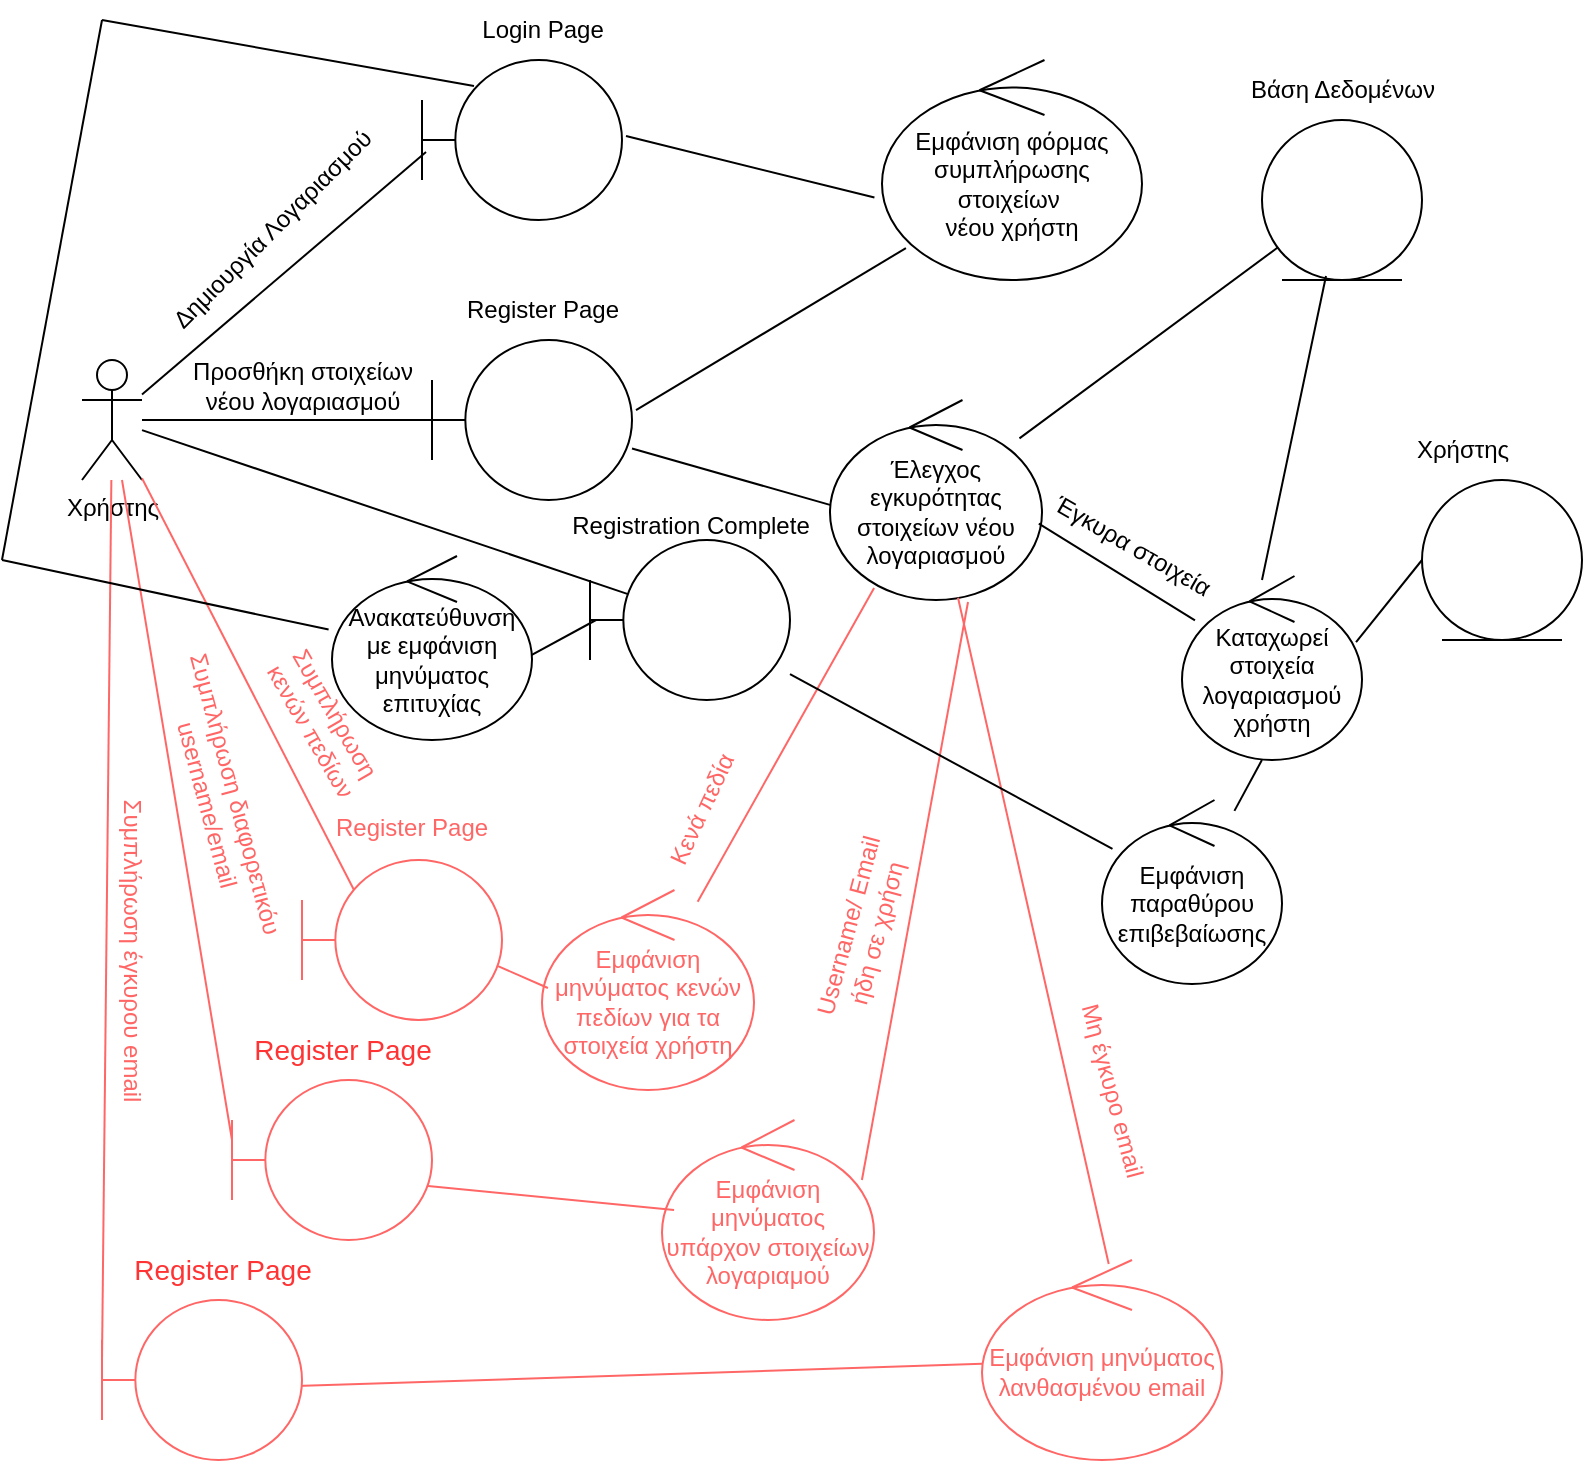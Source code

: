 <mxfile version="26.2.13">
  <diagram name="Σελίδα-1" id="Mw6Psrm5DA3uGWMe0xVA">
    <mxGraphModel dx="1190" dy="748" grid="1" gridSize="10" guides="1" tooltips="1" connect="1" arrows="1" fold="1" page="1" pageScale="1" pageWidth="827" pageHeight="1169" math="0" shadow="0">
      <root>
        <mxCell id="0" />
        <mxCell id="1" parent="0" />
        <mxCell id="BXcUPqe8ArisOZUgQsie-1" value="Χρήστης" style="shape=umlActor;verticalLabelPosition=bottom;verticalAlign=top;html=1;outlineConnect=0;" parent="1" vertex="1">
          <mxGeometry x="60" y="190" width="30" height="60" as="geometry" />
        </mxCell>
        <mxCell id="BXcUPqe8ArisOZUgQsie-2" value="" style="endArrow=none;html=1;rounded=0;entryX=0.02;entryY=0.575;entryDx=0;entryDy=0;entryPerimeter=0;" parent="1" source="BXcUPqe8ArisOZUgQsie-1" target="BXcUPqe8ArisOZUgQsie-4" edge="1">
          <mxGeometry width="50" height="50" relative="1" as="geometry">
            <mxPoint x="390" y="290" as="sourcePoint" />
            <mxPoint x="220" y="100" as="targetPoint" />
          </mxGeometry>
        </mxCell>
        <mxCell id="BXcUPqe8ArisOZUgQsie-3" value="Δημιουργία Λογαριασμού" style="text;html=1;align=center;verticalAlign=middle;resizable=0;points=[];autosize=1;strokeColor=none;fillColor=none;rotation=-45;" parent="1" vertex="1">
          <mxGeometry x="75" y="110" width="160" height="30" as="geometry" />
        </mxCell>
        <mxCell id="BXcUPqe8ArisOZUgQsie-4" value="" style="shape=umlBoundary;whiteSpace=wrap;html=1;" parent="1" vertex="1">
          <mxGeometry x="230" y="40" width="100" height="80" as="geometry" />
        </mxCell>
        <mxCell id="BXcUPqe8ArisOZUgQsie-5" value="Login Page" style="text;html=1;align=center;verticalAlign=middle;resizable=0;points=[];autosize=1;strokeColor=none;fillColor=none;" parent="1" vertex="1">
          <mxGeometry x="250" y="10" width="80" height="30" as="geometry" />
        </mxCell>
        <mxCell id="BXcUPqe8ArisOZUgQsie-6" value="" style="endArrow=none;html=1;rounded=0;exitX=1.02;exitY=0.475;exitDx=0;exitDy=0;exitPerimeter=0;entryX=-0.029;entryY=0.625;entryDx=0;entryDy=0;entryPerimeter=0;" parent="1" source="BXcUPqe8ArisOZUgQsie-4" target="BXcUPqe8ArisOZUgQsie-7" edge="1">
          <mxGeometry width="50" height="50" relative="1" as="geometry">
            <mxPoint x="120" y="216" as="sourcePoint" />
            <mxPoint x="470" y="100" as="targetPoint" />
          </mxGeometry>
        </mxCell>
        <mxCell id="BXcUPqe8ArisOZUgQsie-7" value="Εμφάνιση φόρμας συμπλήρωσης&lt;div&gt;στοιχείων&amp;nbsp;&lt;/div&gt;&lt;div&gt;νέου χρήστη&lt;/div&gt;" style="ellipse;shape=umlControl;whiteSpace=wrap;html=1;" parent="1" vertex="1">
          <mxGeometry x="460" y="40" width="130" height="110" as="geometry" />
        </mxCell>
        <mxCell id="BXcUPqe8ArisOZUgQsie-9" value="" style="endArrow=none;html=1;rounded=0;entryX=0;entryY=0.5;entryDx=0;entryDy=0;entryPerimeter=0;" parent="1" source="BXcUPqe8ArisOZUgQsie-1" target="BXcUPqe8ArisOZUgQsie-11" edge="1">
          <mxGeometry width="50" height="50" relative="1" as="geometry">
            <mxPoint x="332" y="108" as="sourcePoint" />
            <mxPoint x="210" y="220" as="targetPoint" />
          </mxGeometry>
        </mxCell>
        <mxCell id="BXcUPqe8ArisOZUgQsie-11" value="" style="shape=umlBoundary;whiteSpace=wrap;html=1;" parent="1" vertex="1">
          <mxGeometry x="235" y="180" width="100" height="80" as="geometry" />
        </mxCell>
        <mxCell id="BXcUPqe8ArisOZUgQsie-13" value="Register Page" style="text;html=1;align=center;verticalAlign=middle;resizable=0;points=[];autosize=1;strokeColor=none;fillColor=none;" parent="1" vertex="1">
          <mxGeometry x="240" y="150" width="100" height="30" as="geometry" />
        </mxCell>
        <mxCell id="BXcUPqe8ArisOZUgQsie-14" value="" style="endArrow=none;html=1;rounded=0;exitX=1.02;exitY=0.438;exitDx=0;exitDy=0;exitPerimeter=0;entryX=0.092;entryY=0.855;entryDx=0;entryDy=0;entryPerimeter=0;" parent="1" source="BXcUPqe8ArisOZUgQsie-11" target="BXcUPqe8ArisOZUgQsie-7" edge="1">
          <mxGeometry width="50" height="50" relative="1" as="geometry">
            <mxPoint x="332" y="108" as="sourcePoint" />
            <mxPoint x="466" y="119" as="targetPoint" />
          </mxGeometry>
        </mxCell>
        <mxCell id="BXcUPqe8ArisOZUgQsie-15" value="" style="endArrow=none;html=1;rounded=0;entryX=0.008;entryY=0.527;entryDx=0;entryDy=0;entryPerimeter=0;" parent="1" source="BXcUPqe8ArisOZUgQsie-11" target="BXcUPqe8ArisOZUgQsie-16" edge="1">
          <mxGeometry width="50" height="50" relative="1" as="geometry">
            <mxPoint x="332" y="225" as="sourcePoint" />
            <mxPoint x="460" y="250" as="targetPoint" />
          </mxGeometry>
        </mxCell>
        <mxCell id="BXcUPqe8ArisOZUgQsie-16" value="Έλεγχος εγκυρότητας στοιχείων νέου λογαριασμού" style="ellipse;shape=umlControl;whiteSpace=wrap;html=1;" parent="1" vertex="1">
          <mxGeometry x="434" y="210" width="106" height="100" as="geometry" />
        </mxCell>
        <mxCell id="BXcUPqe8ArisOZUgQsie-17" value="" style="endArrow=none;html=1;rounded=0;" parent="1" source="BXcUPqe8ArisOZUgQsie-16" target="BXcUPqe8ArisOZUgQsie-18" edge="1">
          <mxGeometry width="50" height="50" relative="1" as="geometry">
            <mxPoint x="330" y="237" as="sourcePoint" />
            <mxPoint x="650" y="160" as="targetPoint" />
          </mxGeometry>
        </mxCell>
        <mxCell id="BXcUPqe8ArisOZUgQsie-18" value="" style="ellipse;shape=umlEntity;whiteSpace=wrap;html=1;" parent="1" vertex="1">
          <mxGeometry x="650" y="70" width="80" height="80" as="geometry" />
        </mxCell>
        <mxCell id="BXcUPqe8ArisOZUgQsie-19" value="Βάση Δεδομένων" style="text;html=1;align=center;verticalAlign=middle;resizable=0;points=[];autosize=1;strokeColor=none;fillColor=none;" parent="1" vertex="1">
          <mxGeometry x="630" y="40" width="120" height="30" as="geometry" />
        </mxCell>
        <mxCell id="BXcUPqe8ArisOZUgQsie-20" value="" style="endArrow=none;html=1;rounded=0;exitX=0.985;exitY=0.618;exitDx=0;exitDy=0;exitPerimeter=0;" parent="1" source="BXcUPqe8ArisOZUgQsie-16" target="BXcUPqe8ArisOZUgQsie-21" edge="1">
          <mxGeometry width="50" height="50" relative="1" as="geometry">
            <mxPoint x="330" y="237" as="sourcePoint" />
            <mxPoint x="630" y="288" as="targetPoint" />
          </mxGeometry>
        </mxCell>
        <mxCell id="BXcUPqe8ArisOZUgQsie-21" value="Καταχωρεί στοιχεία λογαριασμού χρήστη" style="ellipse;shape=umlControl;whiteSpace=wrap;html=1;" parent="1" vertex="1">
          <mxGeometry x="610" y="298" width="90" height="92" as="geometry" />
        </mxCell>
        <mxCell id="BXcUPqe8ArisOZUgQsie-22" value="" style="endArrow=none;html=1;rounded=0;entryX=0.4;entryY=0.975;entryDx=0;entryDy=0;entryPerimeter=0;" parent="1" target="BXcUPqe8ArisOZUgQsie-18" edge="1">
          <mxGeometry width="50" height="50" relative="1" as="geometry">
            <mxPoint x="650" y="300" as="sourcePoint" />
            <mxPoint x="630" y="300" as="targetPoint" />
          </mxGeometry>
        </mxCell>
        <mxCell id="BXcUPqe8ArisOZUgQsie-23" value="" style="endArrow=none;html=1;rounded=0;entryX=0.967;entryY=0.359;entryDx=0;entryDy=0;entryPerimeter=0;exitX=0;exitY=0.5;exitDx=0;exitDy=0;" parent="1" source="BXcUPqe8ArisOZUgQsie-24" target="BXcUPqe8ArisOZUgQsie-21" edge="1">
          <mxGeometry width="50" height="50" relative="1" as="geometry">
            <mxPoint x="730" y="250" as="sourcePoint" />
            <mxPoint x="630" y="300" as="targetPoint" />
          </mxGeometry>
        </mxCell>
        <mxCell id="BXcUPqe8ArisOZUgQsie-24" value="" style="ellipse;shape=umlEntity;whiteSpace=wrap;html=1;" parent="1" vertex="1">
          <mxGeometry x="730" y="250" width="80" height="80" as="geometry" />
        </mxCell>
        <mxCell id="BXcUPqe8ArisOZUgQsie-25" value="Χρήστης" style="text;html=1;align=center;verticalAlign=middle;resizable=0;points=[];autosize=1;strokeColor=none;fillColor=none;" parent="1" vertex="1">
          <mxGeometry x="715" y="220" width="70" height="30" as="geometry" />
        </mxCell>
        <mxCell id="BXcUPqe8ArisOZUgQsie-26" value="Έγκυρα στοιχεία" style="text;html=1;align=center;verticalAlign=middle;resizable=0;points=[];autosize=1;strokeColor=none;fillColor=none;rotation=30;" parent="1" vertex="1">
          <mxGeometry x="530" y="268" width="110" height="30" as="geometry" />
        </mxCell>
        <mxCell id="BXcUPqe8ArisOZUgQsie-27" value="" style="endArrow=none;html=1;rounded=0;exitX=0.208;exitY=0.94;exitDx=0;exitDy=0;exitPerimeter=0;strokeColor=#FF6666;" parent="1" source="BXcUPqe8ArisOZUgQsie-16" target="BXcUPqe8ArisOZUgQsie-29" edge="1">
          <mxGeometry width="50" height="50" relative="1" as="geometry">
            <mxPoint x="528" y="292" as="sourcePoint" />
            <mxPoint x="310" y="340" as="targetPoint" />
          </mxGeometry>
        </mxCell>
        <mxCell id="BXcUPqe8ArisOZUgQsie-28" value="&lt;font style=&quot;color: rgb(255, 102, 102);&quot;&gt;Κενά πεδία&lt;/font&gt;" style="text;html=1;align=center;verticalAlign=middle;resizable=0;points=[];autosize=1;strokeColor=none;fillColor=none;rotation=-65;" parent="1" vertex="1">
          <mxGeometry x="330" y="400" width="80" height="30" as="geometry" />
        </mxCell>
        <mxCell id="BXcUPqe8ArisOZUgQsie-29" value="&lt;font style=&quot;color: rgb(255, 102, 102);&quot;&gt;Εμφάνιση μηνύματος κενών πεδίων για τα στοιχεία χρήστη&lt;/font&gt;" style="ellipse;shape=umlControl;whiteSpace=wrap;html=1;strokeColor=#FF6666;" parent="1" vertex="1">
          <mxGeometry x="290" y="455" width="106" height="100" as="geometry" />
        </mxCell>
        <mxCell id="BXcUPqe8ArisOZUgQsie-30" value="" style="shape=umlBoundary;whiteSpace=wrap;html=1;strokeColor=#FF6666;" parent="1" vertex="1">
          <mxGeometry x="170" y="440" width="100" height="80" as="geometry" />
        </mxCell>
        <mxCell id="BXcUPqe8ArisOZUgQsie-31" value="" style="endArrow=none;html=1;rounded=0;entryX=0.028;entryY=0.49;entryDx=0;entryDy=0;entryPerimeter=0;exitX=0.98;exitY=0.663;exitDx=0;exitDy=0;exitPerimeter=0;strokeColor=#FF6666;" parent="1" source="BXcUPqe8ArisOZUgQsie-30" target="BXcUPqe8ArisOZUgQsie-29" edge="1">
          <mxGeometry width="50" height="50" relative="1" as="geometry">
            <mxPoint x="330" y="248" as="sourcePoint" />
            <mxPoint x="425" y="283" as="targetPoint" />
          </mxGeometry>
        </mxCell>
        <mxCell id="BXcUPqe8ArisOZUgQsie-32" value="" style="endArrow=none;html=1;rounded=0;entryX=0.26;entryY=0.188;entryDx=0;entryDy=0;entryPerimeter=0;strokeColor=#FF6666;" parent="1" source="BXcUPqe8ArisOZUgQsie-1" target="BXcUPqe8ArisOZUgQsie-30" edge="1">
          <mxGeometry width="50" height="50" relative="1" as="geometry">
            <mxPoint x="120" y="230" as="sourcePoint" />
            <mxPoint x="230" y="230" as="targetPoint" />
          </mxGeometry>
        </mxCell>
        <mxCell id="BXcUPqe8ArisOZUgQsie-33" value="Προσθήκη στοιχείων&lt;div&gt;νέου λογαριασμού&lt;/div&gt;" style="text;html=1;align=center;verticalAlign=middle;resizable=0;points=[];autosize=1;strokeColor=none;fillColor=none;" parent="1" vertex="1">
          <mxGeometry x="105" y="183" width="130" height="40" as="geometry" />
        </mxCell>
        <mxCell id="BXcUPqe8ArisOZUgQsie-34" value="&lt;font style=&quot;color: rgb(255, 102, 102);&quot;&gt;Συμπλήρωση&lt;/font&gt;&lt;div&gt;&lt;font style=&quot;color: rgb(255, 102, 102);&quot;&gt;&amp;nbsp;κενών πεδίων&lt;/font&gt;&lt;/div&gt;" style="text;html=1;align=center;verticalAlign=middle;resizable=0;points=[];autosize=1;strokeColor=none;fillColor=none;rotation=60;" parent="1" vertex="1">
          <mxGeometry x="130" y="350" width="100" height="40" as="geometry" />
        </mxCell>
        <mxCell id="BXcUPqe8ArisOZUgQsie-35" value="" style="endArrow=none;html=1;rounded=0;exitX=0.651;exitY=1.01;exitDx=0;exitDy=0;exitPerimeter=0;strokeColor=#FF6666;entryX=0.943;entryY=0.3;entryDx=0;entryDy=0;entryPerimeter=0;" parent="1" source="BXcUPqe8ArisOZUgQsie-16" target="BXcUPqe8ArisOZUgQsie-37" edge="1">
          <mxGeometry width="50" height="50" relative="1" as="geometry">
            <mxPoint x="528" y="292" as="sourcePoint" />
            <mxPoint x="440" y="500" as="targetPoint" />
          </mxGeometry>
        </mxCell>
        <mxCell id="BXcUPqe8ArisOZUgQsie-36" value="&lt;font style=&quot;color: rgb(255, 102, 102);&quot;&gt;Username/ Email&lt;/font&gt;&lt;div&gt;&lt;font style=&quot;color: rgb(255, 102, 102);&quot;&gt;ήδη σε χρήση&lt;/font&gt;&lt;/div&gt;" style="text;html=1;align=center;verticalAlign=middle;resizable=0;points=[];autosize=1;strokeColor=none;fillColor=none;rotation=-75;" parent="1" vertex="1">
          <mxGeometry x="390" y="455" width="120" height="40" as="geometry" />
        </mxCell>
        <mxCell id="BXcUPqe8ArisOZUgQsie-37" value="&lt;font style=&quot;color: rgb(255, 102, 102);&quot;&gt;Εμφάνιση μηνύματος υπάρχον στοιχείων λογαριαμού&lt;/font&gt;" style="ellipse;shape=umlControl;whiteSpace=wrap;html=1;strokeColor=#FF6666;" parent="1" vertex="1">
          <mxGeometry x="350" y="570" width="106" height="100" as="geometry" />
        </mxCell>
        <mxCell id="BXcUPqe8ArisOZUgQsie-38" value="" style="shape=umlBoundary;whiteSpace=wrap;html=1;strokeColor=#FF6666;" parent="1" vertex="1">
          <mxGeometry x="135" y="550" width="100" height="80" as="geometry" />
        </mxCell>
        <mxCell id="BXcUPqe8ArisOZUgQsie-39" value="" style="endArrow=none;html=1;rounded=0;entryX=0.057;entryY=0.45;entryDx=0;entryDy=0;entryPerimeter=0;exitX=0.98;exitY=0.663;exitDx=0;exitDy=0;exitPerimeter=0;strokeColor=#FF6666;" parent="1" source="BXcUPqe8ArisOZUgQsie-38" target="BXcUPqe8ArisOZUgQsie-37" edge="1">
          <mxGeometry width="50" height="50" relative="1" as="geometry">
            <mxPoint x="350" y="358" as="sourcePoint" />
            <mxPoint x="313" y="499" as="targetPoint" />
          </mxGeometry>
        </mxCell>
        <mxCell id="BXcUPqe8ArisOZUgQsie-41" value="&lt;span style=&quot;font-family: Helvetica; font-size: 12px; font-style: normal; font-variant-ligatures: normal; font-variant-caps: normal; font-weight: 400; letter-spacing: normal; orphans: 2; text-align: center; text-indent: 0px; text-transform: none; widows: 2; word-spacing: 0px; -webkit-text-stroke-width: 0px; white-space: nowrap; text-decoration-thickness: initial; text-decoration-style: initial; text-decoration-color: initial; float: none; display: inline !important;&quot;&gt;&lt;font style=&quot;color: rgb(255, 102, 102);&quot;&gt;Register Page&lt;/font&gt;&lt;/span&gt;" style="text;whiteSpace=wrap;html=1;" parent="1" vertex="1">
          <mxGeometry x="185" y="410" width="110" height="40" as="geometry" />
        </mxCell>
        <mxCell id="BXcUPqe8ArisOZUgQsie-43" value="" style="endArrow=none;html=1;rounded=0;entryX=0;entryY=0.375;entryDx=0;entryDy=0;entryPerimeter=0;strokeColor=#FF6666;" parent="1" source="BXcUPqe8ArisOZUgQsie-1" target="BXcUPqe8ArisOZUgQsie-38" edge="1">
          <mxGeometry width="50" height="50" relative="1" as="geometry">
            <mxPoint x="268" y="383" as="sourcePoint" />
            <mxPoint x="303" y="399" as="targetPoint" />
          </mxGeometry>
        </mxCell>
        <mxCell id="BXcUPqe8ArisOZUgQsie-44" value="&lt;font style=&quot;color: rgb(255, 102, 102);&quot;&gt;Συμπλήρωση διαφορετικόυ&amp;nbsp;&lt;/font&gt;&lt;div&gt;&lt;font style=&quot;color: rgb(255, 102, 102);&quot;&gt;username/email&lt;/font&gt;&lt;/div&gt;" style="text;html=1;align=center;verticalAlign=middle;resizable=0;points=[];autosize=1;strokeColor=none;fillColor=none;rotation=75;" parent="1" vertex="1">
          <mxGeometry x="45" y="390" width="170" height="40" as="geometry" />
        </mxCell>
        <mxCell id="BXcUPqe8ArisOZUgQsie-45" value="" style="endArrow=none;html=1;rounded=0;strokeColor=#FF6666;entryX=0.528;entryY=0.02;entryDx=0;entryDy=0;entryPerimeter=0;" parent="1" source="BXcUPqe8ArisOZUgQsie-16" target="BXcUPqe8ArisOZUgQsie-46" edge="1">
          <mxGeometry width="50" height="50" relative="1" as="geometry">
            <mxPoint x="540" y="360" as="sourcePoint" />
            <mxPoint x="560" y="510" as="targetPoint" />
          </mxGeometry>
        </mxCell>
        <mxCell id="BXcUPqe8ArisOZUgQsie-46" value="&lt;font style=&quot;color: rgb(255, 102, 102);&quot;&gt;Εμφάνιση μηνύματος λανθασμένου email&lt;/font&gt;" style="ellipse;shape=umlControl;whiteSpace=wrap;html=1;strokeColor=#FF6666;" parent="1" vertex="1">
          <mxGeometry x="510" y="640" width="120" height="100" as="geometry" />
        </mxCell>
        <mxCell id="BXcUPqe8ArisOZUgQsie-47" value="&lt;font style=&quot;color: rgb(255, 102, 102);&quot;&gt;Μη έγκυρο email&lt;/font&gt;" style="text;html=1;align=center;verticalAlign=middle;resizable=0;points=[];autosize=1;strokeColor=none;fillColor=none;rotation=75;" parent="1" vertex="1">
          <mxGeometry x="520" y="540" width="110" height="30" as="geometry" />
        </mxCell>
        <mxCell id="BXcUPqe8ArisOZUgQsie-48" value="" style="endArrow=none;html=1;rounded=0;strokeColor=#FF6666;exitX=0.97;exitY=0.538;exitDx=0;exitDy=0;exitPerimeter=0;" parent="1" source="BXcUPqe8ArisOZUgQsie-50" target="BXcUPqe8ArisOZUgQsie-46" edge="1">
          <mxGeometry width="50" height="50" relative="1" as="geometry">
            <mxPoint x="200" y="620" as="sourcePoint" />
            <mxPoint x="356" y="515" as="targetPoint" />
          </mxGeometry>
        </mxCell>
        <mxCell id="BXcUPqe8ArisOZUgQsie-49" value="" style="endArrow=none;html=1;rounded=0;strokeColor=#FF6666;entryX=0;entryY=0.375;entryDx=0;entryDy=0;entryPerimeter=0;" parent="1" source="BXcUPqe8ArisOZUgQsie-1" target="BXcUPqe8ArisOZUgQsie-50" edge="1">
          <mxGeometry width="50" height="50" relative="1" as="geometry">
            <mxPoint x="88" y="260" as="sourcePoint" />
            <mxPoint x="60" y="620" as="targetPoint" />
          </mxGeometry>
        </mxCell>
        <mxCell id="BXcUPqe8ArisOZUgQsie-50" value="" style="shape=umlBoundary;whiteSpace=wrap;html=1;strokeColor=#FF6666;" parent="1" vertex="1">
          <mxGeometry x="70" y="660" width="100" height="80" as="geometry" />
        </mxCell>
        <mxCell id="BXcUPqe8ArisOZUgQsie-52" value="&lt;font style=&quot;color: rgb(255, 102, 102);&quot;&gt;Συμπλήρωση έγκυρου&amp;nbsp;&lt;/font&gt;&lt;span style=&quot;color: rgb(255, 102, 102); background-color: transparent;&quot;&gt;email&lt;/span&gt;" style="text;html=1;align=center;verticalAlign=middle;resizable=0;points=[];autosize=1;strokeColor=none;fillColor=none;rotation=90;" parent="1" vertex="1">
          <mxGeometry y="470" width="170" height="30" as="geometry" />
        </mxCell>
        <mxCell id="BXcUPqe8ArisOZUgQsie-53" value="" style="endArrow=none;html=1;rounded=0;entryX=0.444;entryY=1;entryDx=0;entryDy=0;entryPerimeter=0;" parent="1" source="BXcUPqe8ArisOZUgQsie-55" target="BXcUPqe8ArisOZUgQsie-21" edge="1">
          <mxGeometry width="50" height="50" relative="1" as="geometry">
            <mxPoint x="610" y="430" as="sourcePoint" />
            <mxPoint x="692" y="158" as="targetPoint" />
          </mxGeometry>
        </mxCell>
        <mxCell id="BXcUPqe8ArisOZUgQsie-55" value="Εμφάνιση παραθύρου επιβεβαίωσης" style="ellipse;shape=umlControl;whiteSpace=wrap;html=1;" parent="1" vertex="1">
          <mxGeometry x="570" y="410" width="90" height="92" as="geometry" />
        </mxCell>
        <mxCell id="BXcUPqe8ArisOZUgQsie-56" value="" style="endArrow=none;html=1;rounded=0;" parent="1" source="BXcUPqe8ArisOZUgQsie-57" target="BXcUPqe8ArisOZUgQsie-55" edge="1">
          <mxGeometry width="50" height="50" relative="1" as="geometry">
            <mxPoint x="320" y="320" as="sourcePoint" />
            <mxPoint x="425" y="283" as="targetPoint" />
          </mxGeometry>
        </mxCell>
        <mxCell id="BXcUPqe8ArisOZUgQsie-57" value="" style="shape=umlBoundary;whiteSpace=wrap;html=1;" parent="1" vertex="1">
          <mxGeometry x="314" y="280" width="100" height="80" as="geometry" />
        </mxCell>
        <mxCell id="BXcUPqe8ArisOZUgQsie-61" value="" style="endArrow=none;html=1;rounded=0;entryX=0.19;entryY=0.338;entryDx=0;entryDy=0;entryPerimeter=0;" parent="1" source="BXcUPqe8ArisOZUgQsie-1" target="BXcUPqe8ArisOZUgQsie-57" edge="1">
          <mxGeometry width="50" height="50" relative="1" as="geometry">
            <mxPoint x="345" y="250" as="sourcePoint" />
            <mxPoint x="425" y="283" as="targetPoint" />
          </mxGeometry>
        </mxCell>
        <mxCell id="BXcUPqe8ArisOZUgQsie-63" value="" style="endArrow=none;html=1;rounded=0;entryX=0.03;entryY=0.5;entryDx=0;entryDy=0;entryPerimeter=0;exitX=0.99;exitY=0.543;exitDx=0;exitDy=0;exitPerimeter=0;" parent="1" source="BXcUPqe8ArisOZUgQsie-64" target="BXcUPqe8ArisOZUgQsie-57" edge="1">
          <mxGeometry width="50" height="50" relative="1" as="geometry">
            <mxPoint x="200" y="310" as="sourcePoint" />
            <mxPoint x="425" y="283" as="targetPoint" />
          </mxGeometry>
        </mxCell>
        <mxCell id="BXcUPqe8ArisOZUgQsie-64" value="Ανακατεύθυνση με εμφάνιση μηνύματος επιτυχίας" style="ellipse;shape=umlControl;whiteSpace=wrap;html=1;" parent="1" vertex="1">
          <mxGeometry x="185" y="288" width="100" height="92" as="geometry" />
        </mxCell>
        <mxCell id="BXcUPqe8ArisOZUgQsie-65" value="" style="endArrow=none;html=1;rounded=0;entryX=-0.017;entryY=0.4;entryDx=0;entryDy=0;entryPerimeter=0;" parent="1" target="BXcUPqe8ArisOZUgQsie-64" edge="1">
          <mxGeometry width="50" height="50" relative="1" as="geometry">
            <mxPoint x="20" y="290" as="sourcePoint" />
            <mxPoint x="260" y="322.5" as="targetPoint" />
          </mxGeometry>
        </mxCell>
        <mxCell id="BXcUPqe8ArisOZUgQsie-66" value="" style="endArrow=none;html=1;rounded=0;" parent="1" edge="1">
          <mxGeometry width="50" height="50" relative="1" as="geometry">
            <mxPoint x="70" y="20" as="sourcePoint" />
            <mxPoint x="20" y="290" as="targetPoint" />
          </mxGeometry>
        </mxCell>
        <mxCell id="BXcUPqe8ArisOZUgQsie-67" value="" style="endArrow=none;html=1;rounded=0;entryX=0.26;entryY=0.163;entryDx=0;entryDy=0;entryPerimeter=0;" parent="1" target="BXcUPqe8ArisOZUgQsie-4" edge="1">
          <mxGeometry width="50" height="50" relative="1" as="geometry">
            <mxPoint x="70" y="20" as="sourcePoint" />
            <mxPoint x="219" y="332" as="targetPoint" />
          </mxGeometry>
        </mxCell>
        <mxCell id="7uAQ8hEkQgXuzFRkugAB-1" value="Register Page" style="text;html=1;align=center;verticalAlign=middle;resizable=0;points=[];autosize=1;strokeColor=none;fillColor=none;fontColor=#FF3333;fontSize=14;" parent="1" vertex="1">
          <mxGeometry x="135" y="520" width="110" height="30" as="geometry" />
        </mxCell>
        <mxCell id="7uAQ8hEkQgXuzFRkugAB-3" value="Register Page" style="text;html=1;align=center;verticalAlign=middle;resizable=0;points=[];autosize=1;strokeColor=none;fillColor=none;fontColor=#FF3333;fontSize=14;" parent="1" vertex="1">
          <mxGeometry x="75" y="630" width="110" height="30" as="geometry" />
        </mxCell>
        <mxCell id="oRIVJLCgKwWBJPCzrSqV-1" value="Registration Complete" style="text;html=1;align=center;verticalAlign=middle;resizable=0;points=[];autosize=1;strokeColor=none;fillColor=none;" vertex="1" parent="1">
          <mxGeometry x="294" y="258" width="140" height="30" as="geometry" />
        </mxCell>
      </root>
    </mxGraphModel>
  </diagram>
</mxfile>
